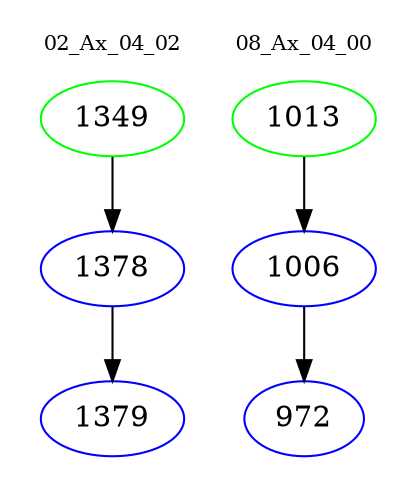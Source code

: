 digraph{
subgraph cluster_0 {
color = white
label = "02_Ax_04_02";
fontsize=10;
T0_1349 [label="1349", color="green"]
T0_1349 -> T0_1378 [color="black"]
T0_1378 [label="1378", color="blue"]
T0_1378 -> T0_1379 [color="black"]
T0_1379 [label="1379", color="blue"]
}
subgraph cluster_1 {
color = white
label = "08_Ax_04_00";
fontsize=10;
T1_1013 [label="1013", color="green"]
T1_1013 -> T1_1006 [color="black"]
T1_1006 [label="1006", color="blue"]
T1_1006 -> T1_972 [color="black"]
T1_972 [label="972", color="blue"]
}
}
